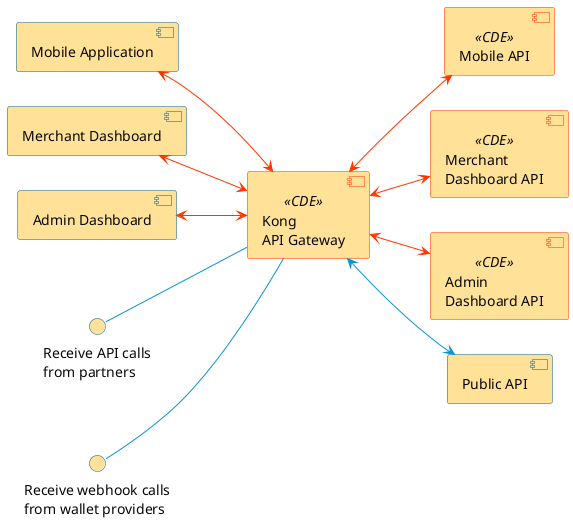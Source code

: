 @startuml

left to right direction

skinparam component {
    TitleFontColor          #070707
    ArrowColor              #0793D7
    BorderColor             #04618E
    BackgroundColor         #FFE298
    FontColor               #070707
    StereotypeFontColor     #070707
    BorderColor<<CDE>>      #F63300
}

skinparam interface {
    BorderColor             #04618E
    BackgroundColor         #FFE298
    FontColor               #070707
    StereotypeFontColor     #070707
}

skinparam usecase {
    BorderColor             #04618E
    BackgroundColor         #FFE298
    FontColor               #070707
    StereotypeFontColor     #070707
    BorderColor<<CDE>>      #F63300
}

component "Mobile Application"              as MobileApp
component "Merchant Dashboard"              as MerchantDash
component "Admin Dashboard"                 as AdminDash
component "Kong\nAPI Gateway"               as Kong <<CDE>>
component "Mobile API"                      as MobileApi <<CDE>>
component "Merchant\nDashboard API"         as MerchantApi <<CDE>>
component "Admin\nDashboard API"            as AdminApi <<CDE>>
component "Public API"                      as PublicApi

MobileApp       <--[#FF3500]> Kong
MerchantDash    <--[#FF3500]> Kong
AdminDash       <--[#FF3500]> Kong
interface "Receive API calls\nfrom partners" as PublicApiCalls
PublicApiCalls -- Kong
interface "Receive webhook calls\nfrom wallet providers" as WalletPaymentApiCalls
WalletPaymentApiCalls -- Kong

Kong            <--[#FF3500]> MobileApi
Kong            <--[#FF3500]> MerchantApi
Kong            <--[#FF3500]> AdminApi
Kong            <--> PublicApi

@enduml